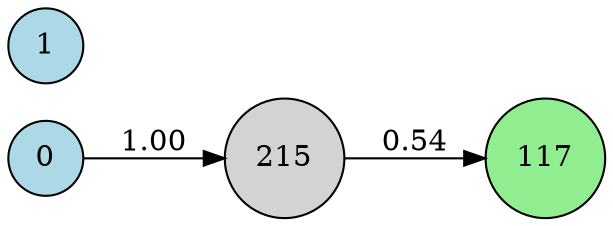 digraph neat {
  rankdir=LR;
  node [shape=circle];
  node0 [label="0", style=filled, fillcolor=lightblue];
  node1 [label="1", style=filled, fillcolor=lightblue];
  node117 [label="117", style=filled, fillcolor=lightgreen];
  node215 [label="215", style=filled, fillcolor=lightgray];
  node0 -> node215 [label="1.00"];
  node215 -> node117 [label="0.54"];
}
